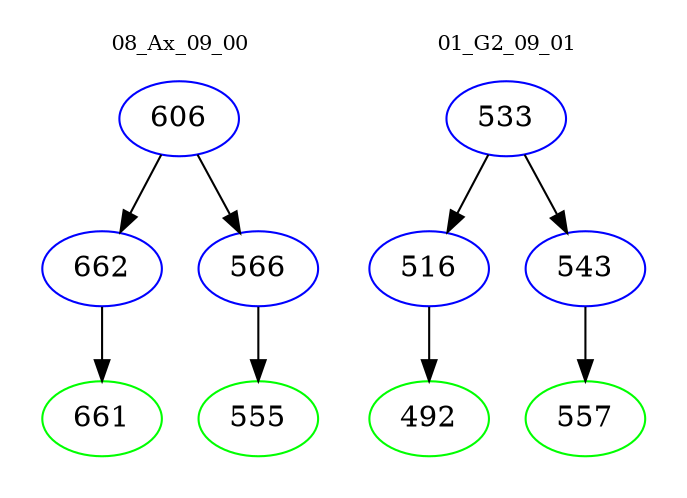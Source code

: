 digraph{
subgraph cluster_0 {
color = white
label = "08_Ax_09_00";
fontsize=10;
T0_606 [label="606", color="blue"]
T0_606 -> T0_662 [color="black"]
T0_662 [label="662", color="blue"]
T0_662 -> T0_661 [color="black"]
T0_661 [label="661", color="green"]
T0_606 -> T0_566 [color="black"]
T0_566 [label="566", color="blue"]
T0_566 -> T0_555 [color="black"]
T0_555 [label="555", color="green"]
}
subgraph cluster_1 {
color = white
label = "01_G2_09_01";
fontsize=10;
T1_533 [label="533", color="blue"]
T1_533 -> T1_516 [color="black"]
T1_516 [label="516", color="blue"]
T1_516 -> T1_492 [color="black"]
T1_492 [label="492", color="green"]
T1_533 -> T1_543 [color="black"]
T1_543 [label="543", color="blue"]
T1_543 -> T1_557 [color="black"]
T1_557 [label="557", color="green"]
}
}
